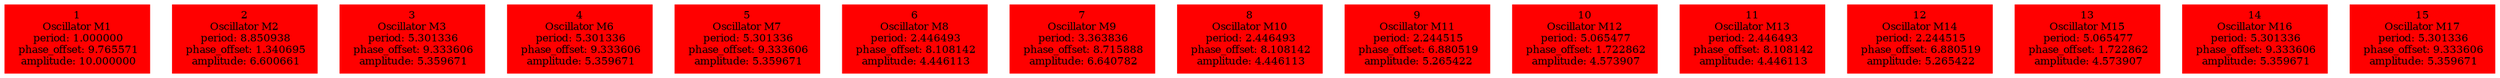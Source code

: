  digraph g{ forcelabels=true;
1 [label=<1<BR />Oscillator M1<BR /> period: 1.000000<BR /> phase_offset: 9.765571<BR /> amplitude: 10.000000>, shape=box,color=red,style=filled,fontsize=8];2 [label=<2<BR />Oscillator M2<BR /> period: 8.850938<BR /> phase_offset: 1.340695<BR /> amplitude: 6.600661>, shape=box,color=red,style=filled,fontsize=8];3 [label=<3<BR />Oscillator M3<BR /> period: 5.301336<BR /> phase_offset: 9.333606<BR /> amplitude: 5.359671>, shape=box,color=red,style=filled,fontsize=8];4 [label=<4<BR />Oscillator M6<BR /> period: 5.301336<BR /> phase_offset: 9.333606<BR /> amplitude: 5.359671>, shape=box,color=red,style=filled,fontsize=8];5 [label=<5<BR />Oscillator M7<BR /> period: 5.301336<BR /> phase_offset: 9.333606<BR /> amplitude: 5.359671>, shape=box,color=red,style=filled,fontsize=8];6 [label=<6<BR />Oscillator M8<BR /> period: 2.446493<BR /> phase_offset: 8.108142<BR /> amplitude: 4.446113>, shape=box,color=red,style=filled,fontsize=8];7 [label=<7<BR />Oscillator M9<BR /> period: 3.363836<BR /> phase_offset: 8.715888<BR /> amplitude: 6.640782>, shape=box,color=red,style=filled,fontsize=8];8 [label=<8<BR />Oscillator M10<BR /> period: 2.446493<BR /> phase_offset: 8.108142<BR /> amplitude: 4.446113>, shape=box,color=red,style=filled,fontsize=8];9 [label=<9<BR />Oscillator M11<BR /> period: 2.244515<BR /> phase_offset: 6.880519<BR /> amplitude: 5.265422>, shape=box,color=red,style=filled,fontsize=8];10 [label=<10<BR />Oscillator M12<BR /> period: 5.065477<BR /> phase_offset: 1.722862<BR /> amplitude: 4.573907>, shape=box,color=red,style=filled,fontsize=8];11 [label=<11<BR />Oscillator M13<BR /> period: 2.446493<BR /> phase_offset: 8.108142<BR /> amplitude: 4.446113>, shape=box,color=red,style=filled,fontsize=8];12 [label=<12<BR />Oscillator M14<BR /> period: 2.244515<BR /> phase_offset: 6.880519<BR /> amplitude: 5.265422>, shape=box,color=red,style=filled,fontsize=8];13 [label=<13<BR />Oscillator M15<BR /> period: 5.065477<BR /> phase_offset: 1.722862<BR /> amplitude: 4.573907>, shape=box,color=red,style=filled,fontsize=8];14 [label=<14<BR />Oscillator M16<BR /> period: 5.301336<BR /> phase_offset: 9.333606<BR /> amplitude: 5.359671>, shape=box,color=red,style=filled,fontsize=8];15 [label=<15<BR />Oscillator M17<BR /> period: 5.301336<BR /> phase_offset: 9.333606<BR /> amplitude: 5.359671>, shape=box,color=red,style=filled,fontsize=8]; }
